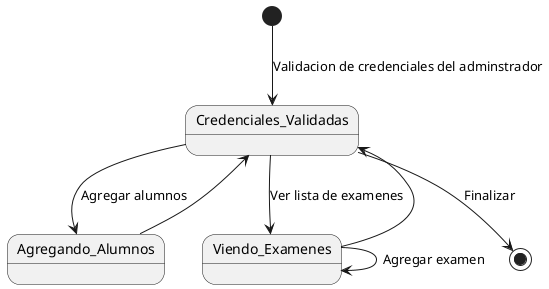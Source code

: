 @startuml DiagramaEstadoAdmin

[*] --> Credenciales_Validadas: Validacion de credenciales del adminstrador
Credenciales_Validadas --> Agregando_Alumnos : Agregar alumnos
Agregando_Alumnos --> Credenciales_Validadas
Credenciales_Validadas --> Viendo_Examenes : Ver lista de examenes
Viendo_Examenes --> Viendo_Examenes: Agregar examen
Viendo_Examenes --> Credenciales_Validadas
Credenciales_Validadas --> [*]: Finalizar

@enduml